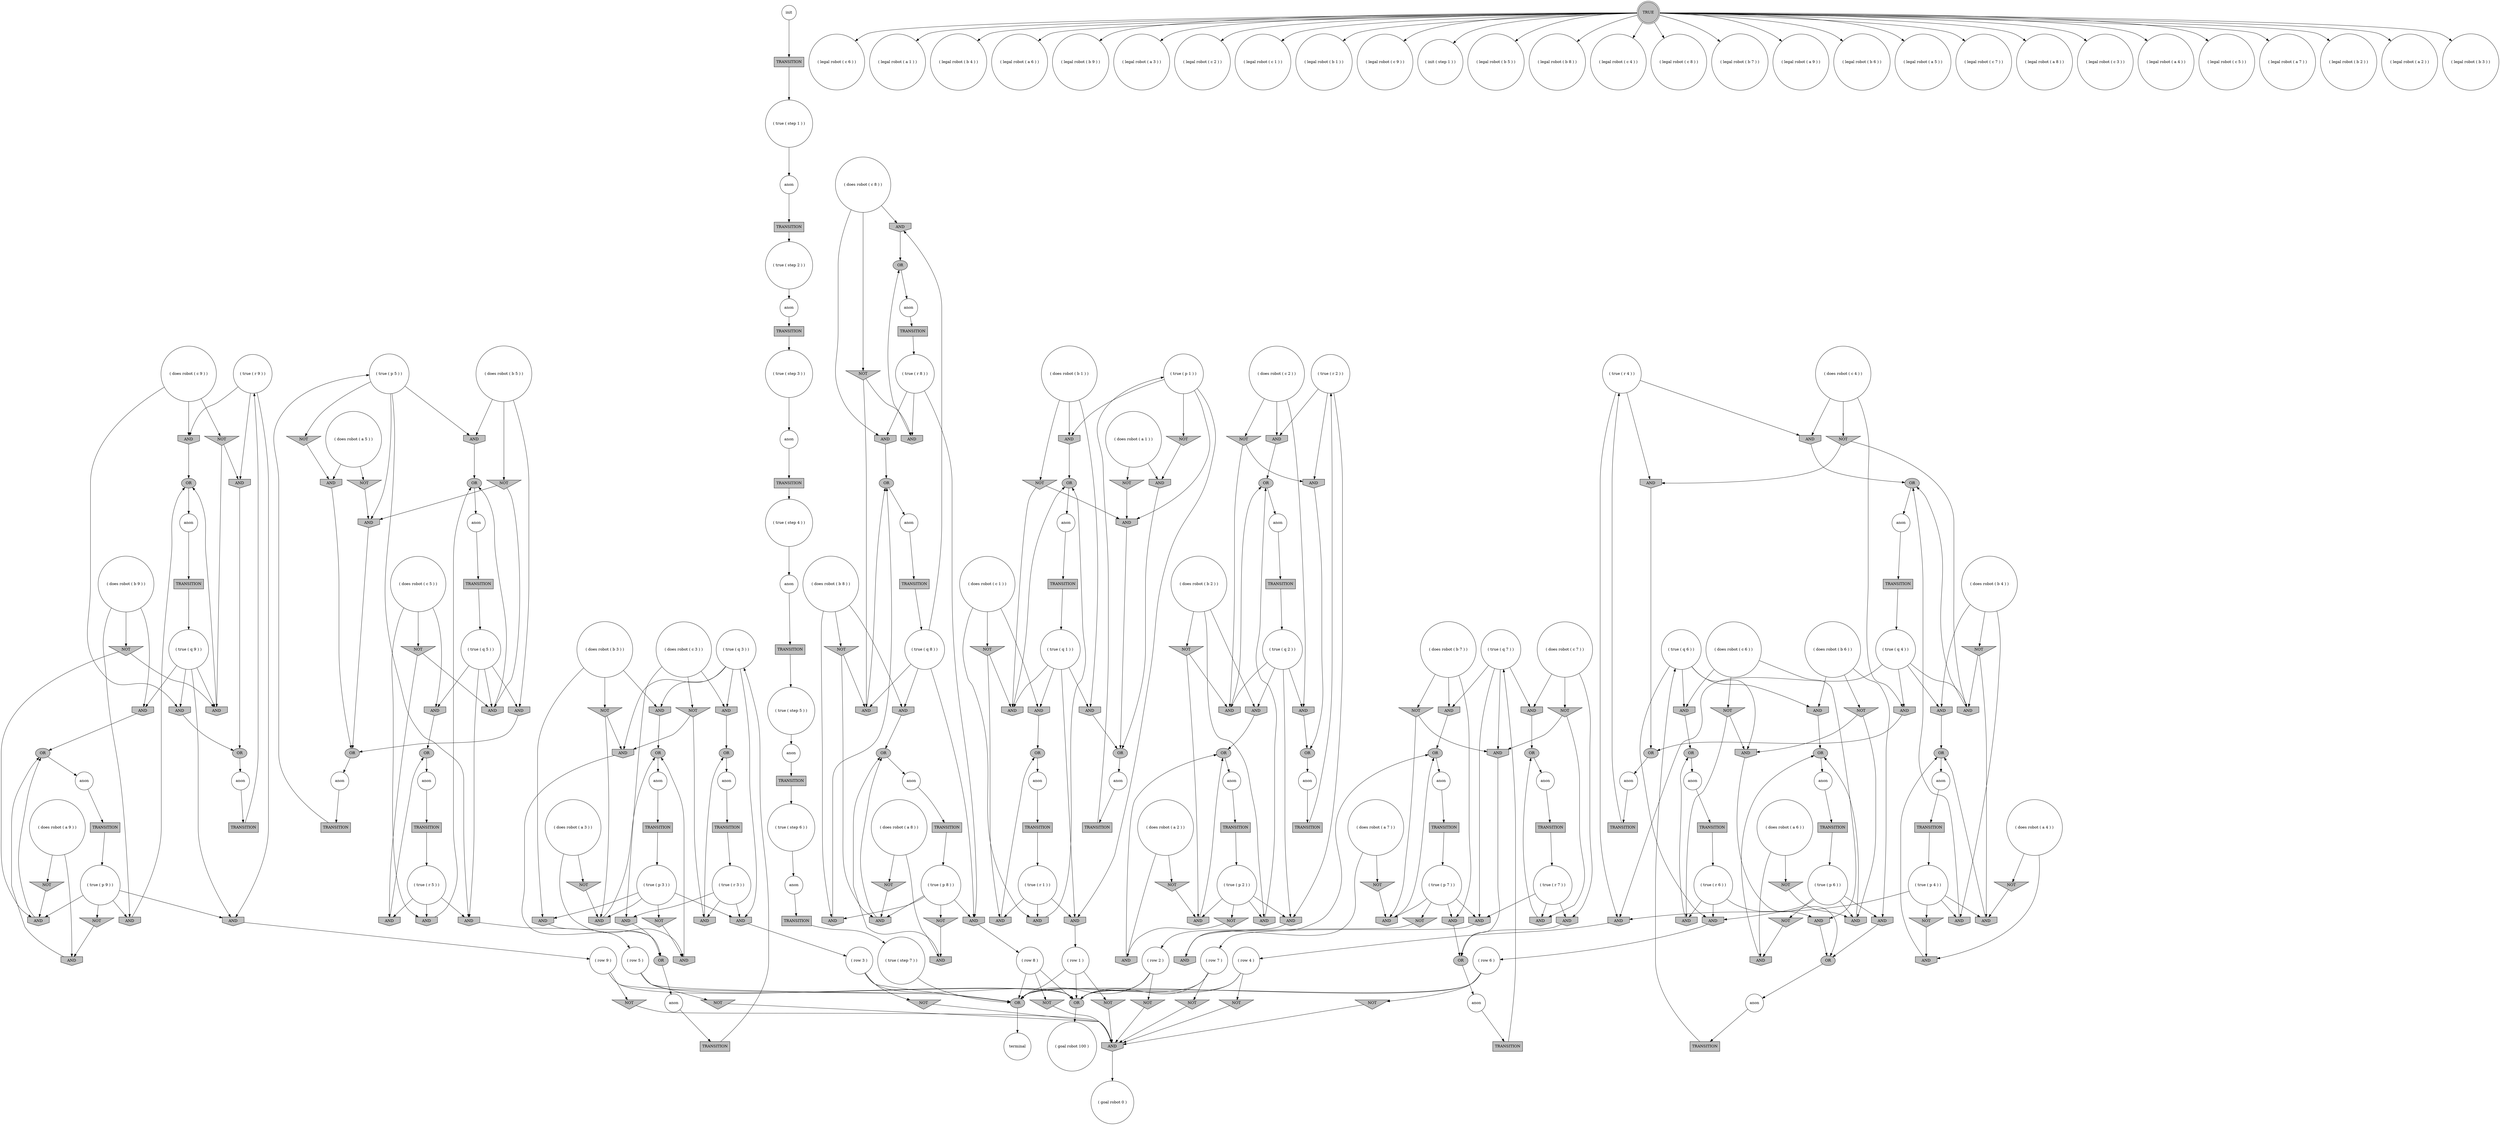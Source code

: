 digraph propNet
{
	"@51a6cb90"[shape=circle, style= filled, fillcolor=white, label="( does robot ( c 8 ) )"]; "@51a6cb90"->"@52052c69"; "@51a6cb90"->"@900752e"; "@51a6cb90"->"@2b23f85a"; 
	"@2a6227b0"[shape=circle, style= filled, fillcolor=white, label="anon"]; "@2a6227b0"->"@162a6505"; 
	"@78c85ba0"[shape=invhouse, style= filled, fillcolor=grey, label="AND"]; "@78c85ba0"->"@65002d1e"; 
	"@622b87e8"[shape=circle, style= filled, fillcolor=white, label="anon"]; "@622b87e8"->"@1d4badcb"; 
	"@1f7b92cc"[shape=invhouse, style= filled, fillcolor=grey, label="AND"]; "@1f7b92cc"->"@5d234140"; 
	"@1baeb1e9"[shape=invhouse, style= filled, fillcolor=grey, label="AND"]; "@1baeb1e9"->"@42b9373c"; 
	"@75a60ea2"[shape=invhouse, style= filled, fillcolor=grey, label="AND"]; "@75a60ea2"->"@5a4a9c93"; 
	"@7b9cb4c5"[shape=invhouse, style= filled, fillcolor=grey, label="AND"]; "@7b9cb4c5"->"@43c055af"; 
	"@54c836cc"[shape=circle, style= filled, fillcolor=white, label="anon"]; "@54c836cc"->"@3920f362"; 
	"@65002d1e"[shape=ellipse, style= filled, fillcolor=grey, label="OR"]; "@65002d1e"->"@6e92405f"; 
	"@4c806d96"[shape=circle, style= filled, fillcolor=white, label="( row 4 )"]; "@4c806d96"->"@baa0721"; "@4c806d96"->"@3aea916a"; "@4c806d96"->"@7ebbeaaa"; 
	"@621df57c"[shape=circle, style= filled, fillcolor=white, label="anon"]; "@621df57c"->"@60e492e2"; 
	"@5bed69ea"[shape=invhouse, style= filled, fillcolor=grey, label="AND"]; "@5bed69ea"->"@64533695"; 
	"@29cddcfe"[shape=box, style= filled, fillcolor=grey, label="TRANSITION"]; "@29cddcfe"->"@29f7a353"; 
	"@6cbe0ca2"[shape=invtriangle, style= filled, fillcolor=grey, label="NOT"]; "@6cbe0ca2"->"@778e2159"; 
	"@79171913"[shape=circle, style= filled, fillcolor=white, label="( does robot ( a 5 ) )"]; "@79171913"->"@5b6f6c80"; "@79171913"->"@2a5450d8"; 
	"@21517928"[shape=circle, style= filled, fillcolor=white, label="( goal robot 0 )"]; 
	"@3920f362"[shape=box, style= filled, fillcolor=grey, label="TRANSITION"]; "@3920f362"->"@38b0f258"; 
	"@57b309c9"[shape=circle, style= filled, fillcolor=white, label="( legal robot ( c 6 ) )"]; 
	"@5e055f74"[shape=circle, style= filled, fillcolor=white, label="( true ( q 6 ) )"]; "@5e055f74"->"@3480b199"; "@5e055f74"->"@398af2ea"; "@5e055f74"->"@7ce80db6"; "@5e055f74"->"@53a1ae68"; 
	"@4741c679"[shape=invhouse, style= filled, fillcolor=grey, label="AND"]; "@4741c679"->"@17e7c2b2"; 
	"@592ed5ce"[shape=circle, style= filled, fillcolor=white, label="anon"]; "@592ed5ce"->"@3de4a16b"; 
	"@6a88ee8d"[shape=circle, style= filled, fillcolor=white, label="( legal robot ( a 1 ) )"]; 
	"@45820136"[shape=box, style= filled, fillcolor=grey, label="TRANSITION"]; "@45820136"->"@2d4b4e7d"; 
	"@5df9c1ec"[shape=invtriangle, style= filled, fillcolor=grey, label="NOT"]; "@5df9c1ec"->"@382a9d27"; 
	"@5f25823b"[shape=invtriangle, style= filled, fillcolor=grey, label="NOT"]; "@5f25823b"->"@1789204a"; 
	"@78b1e28b"[shape=invhouse, style= filled, fillcolor=grey, label="AND"]; "@78b1e28b"->"@43c055af"; 
	"@2d99d3fa"[shape=circle, style= filled, fillcolor=white, label="( does robot ( b 7 ) )"]; "@2d99d3fa"->"@78b1e28b"; "@2d99d3fa"->"@626ec307"; "@2d99d3fa"->"@4e2bd979"; 
	"@cfa55d2"[shape=ellipse, style= filled, fillcolor=grey, label="OR"]; "@cfa55d2"->"@71854a6"; 
	"@eb34679"[shape=circle, style= filled, fillcolor=white, label="( legal robot ( b 4 ) )"]; 
	"@5a38411"[shape=circle, style= filled, fillcolor=white, label="( legal robot ( a 6 ) )"]; 
	"@692b377b"[shape=circle, style= filled, fillcolor=white, label="( does robot ( c 7 ) )"]; "@692b377b"->"@699ddbdc"; "@692b377b"->"@52f64843"; "@692b377b"->"@8c99076"; 
	"@900752e"[shape=invhouse, style= filled, fillcolor=grey, label="AND"]; "@900752e"->"@70ef2e6"; 
	"@5c6b48f7"[shape=invtriangle, style= filled, fillcolor=grey, label="NOT"]; "@5c6b48f7"->"@7837f88"; 
	"@7be46d31"[shape=invhouse, style= filled, fillcolor=grey, label="AND"]; "@7be46d31"->"@49a1944f"; 
	"@4685f2d6"[shape=invhouse, style= filled, fillcolor=grey, label="AND"]; "@4685f2d6"->"@66f319b9"; 
	"@1b25fda7"[shape=invhouse, style= filled, fillcolor=grey, label="AND"]; "@1b25fda7"->"@7aed1926"; 
	"@6e92405f"[shape=circle, style= filled, fillcolor=white, label="anon"]; "@6e92405f"->"@29cddcfe"; 
	"@7a41e304"[shape=circle, style= filled, fillcolor=white, label="( does robot ( c 5 ) )"]; "@7a41e304"->"@26206e3f"; "@7a41e304"->"@3b92a961"; "@7a41e304"->"@2e5f6a64"; 
	"@626ec307"[shape=invhouse, style= filled, fillcolor=grey, label="AND"]; "@626ec307"->"@4e6b54c0"; 
	"@6db04776"[shape=invhouse, style= filled, fillcolor=grey, label="AND"]; "@6db04776"->"@754c7520"; 
	"@172459f6"[shape=circle, style= filled, fillcolor=white, label="( true ( step 5 ) )"]; "@172459f6"->"@592ed5ce"; 
	"@60e492e2"[shape=box, style= filled, fillcolor=grey, label="TRANSITION"]; "@60e492e2"->"@409e3c6"; 
	"@5a4a9c93"[shape=ellipse, style= filled, fillcolor=grey, label="OR"]; "@5a4a9c93"->"@586da534"; 
	"@7aed1926"[shape=ellipse, style= filled, fillcolor=grey, label="OR"]; "@7aed1926"->"@640e4cd6"; 
	"@142f9761"[shape=circle, style= filled, fillcolor=white, label="( true ( p 3 ) )"]; "@142f9761"->"@778e2159"; "@142f9761"->"@555afa27"; "@142f9761"->"@7e68bd7f"; "@142f9761"->"@7a5ce247"; 
	"@42c61f17"[shape=circle, style= filled, fillcolor=white, label="anon"]; "@42c61f17"->"@6d21978b"; 
	"@586da534"[shape=circle, style= filled, fillcolor=white, label="anon"]; "@586da534"->"@394e36a1"; 
	"@3ed54be4"[shape=invhouse, style= filled, fillcolor=grey, label="AND"]; "@3ed54be4"->"@cfa55d2"; 
	"@20d2bf07"[shape=invhouse, style= filled, fillcolor=grey, label="AND"]; "@20d2bf07"->"@43c055af"; 
	"@7e6d5bab"[shape=invtriangle, style= filled, fillcolor=grey, label="NOT"]; "@7e6d5bab"->"@2d4c182d"; "@7e6d5bab"->"@3d9d7865"; 
	"@34ea9594"[shape=circle, style= filled, fillcolor=white, label="( legal robot ( b 9 ) )"]; 
	"@1d010b95"[shape=invhouse, style= filled, fillcolor=grey, label="AND"]; "@1d010b95"->"@2485b690"; 
	"@3fad4d45"[shape=invhouse, style= filled, fillcolor=grey, label="AND"]; "@3fad4d45"->"@1cdfd237"; 
	"@4ff1f558"[shape=box, style= filled, fillcolor=grey, label="TRANSITION"]; "@4ff1f558"->"@6b831a25"; 
	"@6be9422e"[shape=box, style= filled, fillcolor=grey, label="TRANSITION"]; "@6be9422e"->"@21add37f"; 
	"@270e5285"[shape=box, style= filled, fillcolor=grey, label="TRANSITION"]; "@270e5285"->"@7991c087"; 
	"@4d4e4262"[shape=box, style= filled, fillcolor=grey, label="TRANSITION"]; "@4d4e4262"->"@1447a22e"; 
	"@513f2f5c"[shape=circle, style= filled, fillcolor=white, label="( legal robot ( a 3 ) )"]; 
	"@66d6a8eb"[shape=ellipse, style= filled, fillcolor=grey, label="OR"]; "@66d6a8eb"->"@16ec110c"; 
	"@64533695"[shape=ellipse, style= filled, fillcolor=grey, label="OR"]; "@64533695"->"@1324a3a8"; 
	"@699ddbdc"[shape=invhouse, style= filled, fillcolor=grey, label="AND"]; "@699ddbdc"->"@4e6b54c0"; 
	"@40582906"[shape=invtriangle, style= filled, fillcolor=grey, label="NOT"]; "@40582906"->"@7ce80db6"; "@40582906"->"@5bed69ea"; 
	"@4686c1da"[shape=box, style= filled, fillcolor=grey, label="TRANSITION"]; "@4686c1da"->"@1d7e84d1"; 
	"@74b02890"[shape=invtriangle, style= filled, fillcolor=grey, label="NOT"]; "@74b02890"->"@1baeb1e9"; 
	"@5a990f13"[shape=box, style= filled, fillcolor=grey, label="TRANSITION"]; "@5a990f13"->"@7749df21"; 
	"@5e35a03e"[shape=invhouse, style= filled, fillcolor=grey, label="AND"]; "@5e35a03e"->"@2485b690"; 
	"@cdc0027"[shape=invhouse, style= filled, fillcolor=grey, label="AND"]; "@cdc0027"->"@3b3f4f26"; 
	"@2b47981a"[shape=circle, style= filled, fillcolor=white, label="( legal robot ( c 2 ) )"]; 
	"@74adbf36"[shape=ellipse, style= filled, fillcolor=grey, label="OR"]; "@74adbf36"->"@3ae4ae12"; 
	"@409e3c6"[shape=circle, style= filled, fillcolor=white, label="( true ( r 8 ) )"]; "@409e3c6"->"@4685f2d6"; "@409e3c6"->"@900752e"; "@409e3c6"->"@32a8ee87"; 
	"@dd26de8"[shape=invtriangle, style= filled, fillcolor=grey, label="NOT"]; "@dd26de8"->"@722da16e"; 
	"@49a1944f"[shape=circle, style= filled, fillcolor=white, label="( row 2 )"]; "@49a1944f"->"@baa0721"; "@49a1944f"->"@19f38288"; "@49a1944f"->"@7ebbeaaa"; 
	"@a67bd23"[shape=box, style= filled, fillcolor=grey, label="TRANSITION"]; "@a67bd23"->"@19cd9e6a"; 
	"@788896d5"[shape=invtriangle, style= filled, fillcolor=grey, label="NOT"]; "@788896d5"->"@7e755db8"; 
	"@4249771d"[shape=circle, style= filled, fillcolor=white, label="( legal robot ( c 1 ) )"]; 
	"@37b1639b"[shape=ellipse, style= filled, fillcolor=grey, label="OR"]; "@37b1639b"->"@5f0271ad"; 
	"@539f8863"[shape=circle, style= filled, fillcolor=white, label="( legal robot ( b 1 ) )"]; 
	"@3480b199"[shape=invhouse, style= filled, fillcolor=grey, label="AND"]; "@3480b199"->"@5d234140"; 
	"@537ef973"[shape=box, style= filled, fillcolor=grey, label="TRANSITION"]; "@537ef973"->"@142f9761"; 
	"@394e36a1"[shape=box, style= filled, fillcolor=grey, label="TRANSITION"]; "@394e36a1"->"@690aea05"; 
	"@19619f97"[shape=circle, style= filled, fillcolor=white, label="( true ( step 2 ) )"]; "@19619f97"->"@53421961"; 
	"@1789204a"[shape=invhouse, style= filled, fillcolor=grey, label="AND"]; "@1789204a"->"@301731cb"; 
	"@6392bac8"[shape=invhouse, style= filled, fillcolor=grey, label="AND"]; "@6392bac8"->"@65002d1e"; 
	"@2453d391"[shape=invhouse, style= filled, fillcolor=grey, label="AND"]; "@2453d391"->"@cfa55d2"; 
	"@66d73819"[shape=circle, style= filled, fillcolor=white, label="( does robot ( a 1 ) )"]; "@66d73819"->"@382a9d27"; "@66d73819"->"@3ba4260e"; 
	"@21add37f"[shape=circle, style= filled, fillcolor=white, label="( true ( r 9 ) )"]; "@21add37f"->"@d94a9ed"; "@21add37f"->"@49385225"; "@21add37f"->"@7bbea6a1"; 
	"@121ba98d"[shape=circle, style= filled, fillcolor=white, label="( does robot ( a 6 ) )"]; "@121ba98d"->"@56187144"; "@121ba98d"->"@53588779"; 
	"@754c7520"[shape=ellipse, style= filled, fillcolor=grey, label="OR"]; "@754c7520"->"@6e9dc409"; 
	"@4e6b54c0"[shape=ellipse, style= filled, fillcolor=grey, label="OR"]; "@4e6b54c0"->"@68893178"; 
	"@785f5cb8"[shape=circle, style= filled, fillcolor=white, label="( true ( r 1 ) )"]; "@785f5cb8"->"@3ed54be4"; "@785f5cb8"->"@f268f64"; "@785f5cb8"->"@730b8171"; 
	"@202a812d"[shape=box, style= filled, fillcolor=grey, label="TRANSITION"]; "@202a812d"->"@4b5c1be4"; 
	"@5a5cb1cb"[shape=invtriangle, style= filled, fillcolor=grey, label="NOT"]; "@5a5cb1cb"->"@7b9cb4c5"; 
	"@b1665a5"[shape=circle, style= filled, fillcolor=white, label="( row 9 )"]; "@b1665a5"->"@baa0721"; "@b1665a5"->"@35be1d57"; "@b1665a5"->"@7ebbeaaa"; 
	"@7ebbeaaa"[shape=ellipse, style= filled, fillcolor=grey, label="OR"]; "@7ebbeaaa"->"@632b7fe6"; 
	"@5b2fecdd"[shape=circle, style= filled, fillcolor=white, label="( true ( r 5 ) )"]; "@5b2fecdd"->"@1b25fda7"; "@5b2fecdd"->"@5bb31d58"; "@5b2fecdd"->"@3b92a961"; 
	"@162a6505"[shape=box, style= filled, fillcolor=grey, label="TRANSITION"]; "@162a6505"->"@aac0dac"; 
	"@26206e3f"[shape=invtriangle, style= filled, fillcolor=grey, label="NOT"]; "@26206e3f"->"@1b25fda7"; "@26206e3f"->"@6db04776"; 
	"@53421961"[shape=circle, style= filled, fillcolor=white, label="anon"]; "@53421961"->"@19235dd2"; 
	"@3ac020e1"[shape=invtriangle, style= filled, fillcolor=grey, label="NOT"]; "@3ac020e1"->"@1baeb1e9"; "@3ac020e1"->"@2d4c182d"; 
	"@652b32ea"[shape=circle, style= filled, fillcolor=white, label="( legal robot ( c 9 ) )"]; 
	"@680be213"[shape=invhouse, style= filled, fillcolor=grey, label="AND"]; "@680be213"->"@74adbf36"; 
	"@2386bfaf"[shape=circle, style= filled, fillcolor=white, label="anon"]; "@2386bfaf"->"@71f33535"; 
	"@2b8059e6"[shape=invtriangle, style= filled, fillcolor=grey, label="NOT"]; "@2b8059e6"->"@778e2159"; "@2b8059e6"->"@53526ab3"; 
	"@303b7d3f"[shape=box, style= filled, fillcolor=grey, label="TRANSITION"]; "@303b7d3f"->"@586c4d72"; 
	"@5bb31d58"[shape=invhouse, style= filled, fillcolor=grey, label="AND"]; "@5bb31d58"->"@232f3dda"; 
	"@4e2bd979"[shape=invtriangle, style= filled, fillcolor=grey, label="NOT"]; "@4e2bd979"->"@20d2bf07"; "@4e2bd979"->"@5ae9a15"; 
	"@2d4b4e7d"[shape=circle, style= filled, fillcolor=white, label="( true ( r 4 ) )"]; "@2d4b4e7d"->"@3d9d7865"; "@2d4b4e7d"->"@32d9ecaa"; "@2d4b4e7d"->"@1f5fd282"; 
	"@31cac9d4"[shape=circle, style= filled, fillcolor=white, label="( does robot ( a 9 ) )"]; "@31cac9d4"->"@7837f88"; "@31cac9d4"->"@788896d5"; 
	"@7a5ce247"[shape=invtriangle, style= filled, fillcolor=grey, label="NOT"]; "@7a5ce247"->"@680be213"; 
	"@1447a22e"[shape=circle, style= filled, fillcolor=white, label="( true ( q 7 ) )"]; "@1447a22e"->"@52970aaa"; "@1447a22e"->"@78b1e28b"; "@1447a22e"->"@5ae9a15"; "@1447a22e"->"@8c99076"; 
	"@1f5fd282"[shape=invhouse, style= filled, fillcolor=grey, label="AND"]; "@1f5fd282"->"@4c806d96"; 
	"@2485b690"[shape=ellipse, style= filled, fillcolor=grey, label="OR"]; "@2485b690"->"@4694baab"; 
	"@62939138"[shape=circle, style= filled, fillcolor=white, label="( does robot ( a 7 ) )"]; "@62939138"->"@46232617"; "@62939138"->"@7b9cb4c5"; 
	"@2e5f6a64"[shape=invhouse, style= filled, fillcolor=grey, label="AND"]; "@2e5f6a64"->"@7aed1926"; 
	"@7e5d781e"[shape=invhouse, style= filled, fillcolor=grey, label="AND"]; "@7e5d781e"->"@2485b690"; 
	"@1b391f17"[shape=invtriangle, style= filled, fillcolor=grey, label="NOT"]; "@1b391f17"->"@10223388"; "@1b391f17"->"@43282cf7"; 
	"@6ff0a061"[shape=circle, style= filled, fillcolor=white, label="( does robot ( b 2 ) )"]; "@6ff0a061"->"@1d010b95"; "@6ff0a061"->"@142daa2e"; "@6ff0a061"->"@1eb179b1"; 
	"@640e4cd6"[shape=circle, style= filled, fillcolor=white, label="anon"]; "@640e4cd6"->"@1ef8115b"; 
	"@2e6aca30"[shape=circle, style= filled, fillcolor=white, label="anon"]; "@2e6aca30"->"@a67bd23"; 
	"@2beb89f0"[shape=circle, style= filled, fillcolor=white, label="( row 1 )"]; "@2beb89f0"->"@baa0721"; "@2beb89f0"->"@2e581985"; "@2beb89f0"->"@7ebbeaaa"; 
	"@41febc07"[shape=invtriangle, style= filled, fillcolor=grey, label="NOT"]; "@41febc07"->"@54785651"; 
	"@46232617"[shape=invtriangle, style= filled, fillcolor=grey, label="NOT"]; "@46232617"->"@20d2bf07"; 
	"@51cf0e7c"[shape=circle, style= filled, fillcolor=white, label="( init ( step 1 ) )"]; 
	"@43e75865"[shape=invhouse, style= filled, fillcolor=grey, label="AND"]; "@43e75865"->"@3bcf6ac5"; 
	"@606ff2f4"[shape=circle, style= filled, fillcolor=white, label="( row 3 )"]; "@606ff2f4"->"@baa0721"; "@606ff2f4"->"@41febc07"; "@606ff2f4"->"@7ebbeaaa"; 
	"@2b23f85a"[shape=invtriangle, style= filled, fillcolor=grey, label="NOT"]; "@2b23f85a"->"@10223388"; "@2b23f85a"->"@4685f2d6"; 
	"@70c018d9"[shape=circle, style= filled, fillcolor=white, label="( legal robot ( b 5 ) )"]; 
	"@52970aaa"[shape=invhouse, style= filled, fillcolor=grey, label="AND"]; "@52970aaa"->"@a642e32"; 
	"@56187144"[shape=invtriangle, style= filled, fillcolor=grey, label="NOT"]; "@56187144"->"@1f7b92cc"; 
	"@352b17d8"[shape=box, style= filled, fillcolor=grey, label="TRANSITION"]; "@352b17d8"->"@68a537b0"; 
	"@53cd6ccb"[shape=circle, style= filled, fillcolor=white, label="anon"]; "@53cd6ccb"->"@303b7d3f"; 
	"@f268f64"[shape=invhouse, style= filled, fillcolor=grey, label="AND"]; "@f268f64"->"@2beb89f0"; 
	"@73a3a121"[shape=circle, style= filled, fillcolor=white, label="( true ( q 2 ) )"]; "@73a3a121"->"@a9cf7f2"; "@73a3a121"->"@5e35a03e"; "@73a3a121"->"@7be46d31"; "@73a3a121"->"@142daa2e"; 
	"@2a980237"[shape=circle, style= filled, fillcolor=white, label="anon"]; "@2a980237"->"@224ac43b"; 
	"@150242b0"[shape=circle, style= filled, fillcolor=white, label="( legal robot ( b 8 ) )"]; 
	"@32a8ee87"[shape=invhouse, style= filled, fillcolor=grey, label="AND"]; "@32a8ee87"->"@39f0bb1e"; 
	"@5d234140"[shape=ellipse, style= filled, fillcolor=grey, label="OR"]; "@5d234140"->"@35910085"; 
	"@301731cb"[shape=ellipse, style= filled, fillcolor=grey, label="OR"]; "@301731cb"->"@42c61f17"; 
	"@695258f"[shape=invhouse, style= filled, fillcolor=grey, label="AND"]; "@695258f"->"@17e7c2b2"; 
	"@95ac202"[shape=invhouse, style= filled, fillcolor=grey, label="AND"]; "@95ac202"->"@cfa55d2"; 
	"@709f4060"[shape=circle, style= filled, fillcolor=white, label="anon"]; "@709f4060"->"@4ce85794"; 
	"@49385225"[shape=invhouse, style= filled, fillcolor=grey, label="AND"]; "@49385225"->"@17e7c2b2"; 
	"@3b92a961"[shape=invhouse, style= filled, fillcolor=grey, label="AND"]; "@3b92a961"->"@754c7520"; 
	"@f689ece"[shape=circle, style= filled, fillcolor=white, label="( legal robot ( c 4 ) )"]; 
	"@52f64843"[shape=invtriangle, style= filled, fillcolor=grey, label="NOT"]; "@52f64843"->"@27025142"; "@52f64843"->"@5ae9a15"; 
	"@b6357a2"[shape=box, style= filled, fillcolor=grey, label="TRANSITION"]; "@b6357a2"->"@924d810"; 
	"@2e581985"[shape=invtriangle, style= filled, fillcolor=grey, label="NOT"]; "@2e581985"->"@54785651"; 
	"@5700078"[shape=invhouse, style= filled, fillcolor=grey, label="AND"]; "@5700078"->"@74adbf36"; 
	"@aac0dac"[shape=circle, style= filled, fillcolor=white, label="( true ( r 3 ) )"]; "@aac0dac"->"@555afa27"; "@aac0dac"->"@3fad4d45"; "@aac0dac"->"@35314cfa"; 
	"@924d810"[shape=circle, style= filled, fillcolor=white, label="( true ( r 7 ) )"]; "@924d810"->"@27025142"; "@924d810"->"@52970aaa"; "@924d810"->"@699ddbdc"; 
	"@2a02e93"[shape=circle, style= filled, fillcolor=white, label="( true ( p 8 ) )"]; "@2a02e93"->"@5f25823b"; "@2a02e93"->"@43282cf7"; "@2a02e93"->"@7b5abf90"; "@2a02e93"->"@32a8ee87"; 
	"@730b8171"[shape=invhouse, style= filled, fillcolor=grey, label="AND"]; "@730b8171"->"@4a747469"; 
	"@1324a3a8"[shape=circle, style= filled, fillcolor=white, label="anon"]; "@1324a3a8"->"@3d34d15d"; 
	"@142daa2e"[shape=invhouse, style= filled, fillcolor=grey, label="AND"]; "@142daa2e"->"@7ca71c36"; 
	"@690aea05"[shape=circle, style= filled, fillcolor=white, label="( true ( r 2 ) )"]; "@690aea05"->"@75a60ea2"; "@690aea05"->"@7e5d781e"; "@690aea05"->"@7be46d31"; 
	"@569d500f"[shape=box, style= filled, fillcolor=grey, label="TRANSITION"]; "@569d500f"->"@19619f97"; 
	"@20d64cd3"[shape=invhouse, style= filled, fillcolor=grey, label="AND"]; "@20d64cd3"->"@37b1639b"; 
	"@66f319b9"[shape=ellipse, style= filled, fillcolor=grey, label="OR"]; "@66f319b9"->"@621df57c"; 
	"@3d9d7865"[shape=invhouse, style= filled, fillcolor=grey, label="AND"]; "@3d9d7865"->"@63928c61"; 
	"@a5e2321"[shape=invtriangle, style= filled, fillcolor=grey, label="NOT"]; "@a5e2321"->"@2a5450d8"; 
	"@762037e1"[shape=box, style= filled, fillcolor=grey, label="TRANSITION"]; "@762037e1"->"@69e29f39"; 
	"@19235dd2"[shape=box, style= filled, fillcolor=grey, label="TRANSITION"]; "@19235dd2"->"@63185e88"; 
	"@3702476f"[shape=invhouse, style= filled, fillcolor=grey, label="AND"]; "@3702476f"->"@19754596"; 
	"@17e7c2b2"[shape=ellipse, style= filled, fillcolor=grey, label="OR"]; "@17e7c2b2"->"@709f4060"; 
	"@3fc4b0cc"[shape=circle, style= filled, fillcolor=white, label="( true ( r 6 ) )"]; "@3fc4b0cc"->"@6b8ccc49"; "@3fc4b0cc"->"@53a1ae68"; "@3fc4b0cc"->"@5bed69ea"; 
	"@19cd9e6a"[shape=circle, style= filled, fillcolor=white, label="( true ( p 5 ) )"]; "@19cd9e6a"->"@32efbea6"; "@19cd9e6a"->"@5bb31d58"; "@19cd9e6a"->"@63d9dfa4"; "@19cd9e6a"->"@a5e2321"; 
	"@5151fe29"[shape=circle, style= filled, fillcolor=white, label="( does robot ( c 6 ) )"]; "@5151fe29"->"@398af2ea"; "@5151fe29"->"@40582906"; "@5151fe29"->"@6b8ccc49"; 
	"@4a1c0bc9"[shape=circle, style= filled, fillcolor=white, label="( does robot ( c 4 ) )"]; "@4a1c0bc9"->"@531602f4"; "@4a1c0bc9"->"@7e6d5bab"; "@4a1c0bc9"->"@32d9ecaa"; 
	"@15be7fb9"[shape=circle, style= filled, fillcolor=white, label="( does robot ( b 1 ) )"]; "@15be7fb9"->"@db355d6"; "@15be7fb9"->"@6392bac8"; "@15be7fb9"->"@2453d391"; 
	"@5d42bb8"[shape=invtriangle, style= filled, fillcolor=grey, label="NOT"]; "@5d42bb8"->"@43282cf7"; 
	"@29f7a353"[shape=circle, style= filled, fillcolor=white, label="( true ( p 1 ) )"]; "@29f7a353"->"@5df9c1ec"; "@29f7a353"->"@78c85ba0"; "@29f7a353"->"@f268f64"; "@29f7a353"->"@2453d391"; 
	"@63928c61"[shape=ellipse, style= filled, fillcolor=grey, label="OR"]; "@63928c61"->"@2a3e6759"; 
	"@69d2f2d4"[shape=invtriangle, style= filled, fillcolor=grey, label="NOT"]; "@69d2f2d4"->"@54785651"; 
	"@771bd489"[shape=circle, style= filled, fillcolor=white, label="( legal robot ( c 8 ) )"]; 
	"@555afa27"[shape=invhouse, style= filled, fillcolor=grey, label="AND"]; "@555afa27"->"@606ff2f4"; 
	"@6792647"[shape=ellipse, style= filled, fillcolor=grey, label="OR"]; "@6792647"->"@7bc002a2"; 
	"@5ae9a15"[shape=invhouse, style= filled, fillcolor=grey, label="AND"]; "@5ae9a15"->"@4e6b54c0"; 
	"@6bfb7566"[shape=circle, style= filled, fillcolor=white, label="( true ( p 7 ) )"]; "@6bfb7566"->"@52970aaa"; "@6bfb7566"->"@20d2bf07"; "@6bfb7566"->"@626ec307"; "@6bfb7566"->"@5a5cb1cb"; 
	"@3965662d"[shape=circle, style= filled, fillcolor=white, label="anon"]; "@3965662d"->"@202a812d"; 
	"@5f0271ad"[shape=circle, style= filled, fillcolor=white, label="anon"]; "@5f0271ad"->"@5a990f13"; 
	"@7ca71c36"[shape=ellipse, style= filled, fillcolor=grey, label="OR"]; "@7ca71c36"->"@3f2d5d29"; 
	"@3ba4260e"[shape=invtriangle, style= filled, fillcolor=grey, label="NOT"]; "@3ba4260e"->"@78c85ba0"; 
	"@1ef8115b"[shape=box, style= filled, fillcolor=grey, label="TRANSITION"]; "@1ef8115b"->"@5b2fecdd"; 
	"@35be1d57"[shape=invtriangle, style= filled, fillcolor=grey, label="NOT"]; "@35be1d57"->"@54785651"; 
	"@4ce85794"[shape=box, style= filled, fillcolor=grey, label="TRANSITION"]; "@4ce85794"->"@4f2de841"; 
	"@7df0e45d"[shape=invtriangle, style= filled, fillcolor=grey, label="NOT"]; "@7df0e45d"->"@54785651"; 
	"@42b9373c"[shape=ellipse, style= filled, fillcolor=grey, label="OR"]; "@42b9373c"->"@dd9665d"; 
	"@7ce80db6"[shape=invhouse, style= filled, fillcolor=grey, label="AND"]; "@7ce80db6"->"@19754596"; 
	"@632b7fe6"[shape=circle, style= filled, fillcolor=white, label="terminal"]; 
	"@6fd1c536"[shape=circle, style= filled, fillcolor=white, label="( legal robot ( b 7 ) )"]; 
	"@2d4c182d"[shape=invhouse, style= filled, fillcolor=grey, label="AND"]; "@2d4c182d"->"@37b1639b"; 
	"@83976e9"[shape=circle, style= filled, fillcolor=white, label="anon"]; "@83976e9"->"@38645ea6"; 
	"@a642e32"[shape=circle, style= filled, fillcolor=white, label="( row 7 )"]; "@a642e32"->"@baa0721"; "@a642e32"->"@69d2f2d4"; "@a642e32"->"@7ebbeaaa"; 
	"@11811a74"[shape=invtriangle, style= filled, fillcolor=grey, label="NOT"]; "@11811a74"->"@32efbea6"; "@11811a74"->"@6db04776"; 
	"@7b5abf90"[shape=invhouse, style= filled, fillcolor=grey, label="AND"]; "@7b5abf90"->"@70ef2e6"; 
	"@71854a6"[shape=circle, style= filled, fillcolor=white, label="anon"]; "@71854a6"->"@119bcbd6"; 
	"@35314cfa"[shape=invhouse, style= filled, fillcolor=grey, label="AND"]; "@35314cfa"->"@4e5d61ed"; 
	"@586c4d72"[shape=circle, style= filled, fillcolor=white, label="( true ( step 4 ) )"]; "@586c4d72"->"@2a980237"; 
	"@15ac6335"[shape=invhouse, style= filled, fillcolor=grey, label="AND"]; "@15ac6335"->"@7ca71c36"; 
	"@2bbc24cb"[shape=invhouse, style= filled, fillcolor=grey, label="AND"]; "@2bbc24cb"->"@42b9373c"; 
	"@2c824005"[shape=circle, style= filled, fillcolor=white, label="( does robot ( b 8 ) )"]; "@2c824005"->"@2231d092"; "@2c824005"->"@1b391f17"; "@2c824005"->"@7b5abf90"; 
	"@184097d8"[shape=circle, style= filled, fillcolor=white, label="( does robot ( c 3 ) )"]; "@184097d8"->"@3196a16f"; "@184097d8"->"@35314cfa"; "@184097d8"->"@5726f91e"; 
	"@2231d092"[shape=invhouse, style= filled, fillcolor=grey, label="AND"]; "@2231d092"->"@301731cb"; 
	"@6a224631"[shape=circle, style= filled, fillcolor=white, label="( true ( p 4 ) )"]; "@6a224631"->"@5db61c77"; "@6a224631"->"@20d64cd3"; "@6a224631"->"@1baeb1e9"; "@6a224631"->"@1f5fd282"; 
	"@70ef2e6"[shape=ellipse, style= filled, fillcolor=grey, label="OR"]; "@70ef2e6"->"@666cdda8"; 
	"@224ac43b"[shape=box, style= filled, fillcolor=grey, label="TRANSITION"]; "@224ac43b"->"@172459f6"; 
	"@7749df21"[shape=circle, style= filled, fillcolor=white, label="( true ( q 4 ) )"]; "@7749df21"->"@2bbc24cb"; "@7749df21"->"@531602f4"; "@7749df21"->"@2d4c182d"; "@7749df21"->"@1f5fd282"; 
	"@4a747469"[shape=ellipse, style= filled, fillcolor=grey, label="OR"]; "@4a747469"->"@2386bfaf"; 
	"@4694baab"[shape=circle, style= filled, fillcolor=white, label="anon"]; "@4694baab"->"@3e676520"; 
	"@7991c087"[shape=circle, style= filled, fillcolor=white, label="( true ( step 7 ) )"]; "@7991c087"->"@7ebbeaaa"; 
	"@5a08c0e5"[shape=circle, style= filled, fillcolor=white, label="( does robot ( a 4 ) )"]; "@5a08c0e5"->"@5f06f8b1"; "@5a08c0e5"->"@74b02890"; 
	"@1eb179b1"[shape=invtriangle, style= filled, fillcolor=grey, label="NOT"]; "@1eb179b1"->"@5e35a03e"; "@1eb179b1"->"@15ac6335"; 
	"@27025142"[shape=invhouse, style= filled, fillcolor=grey, label="AND"]; "@27025142"->"@66d6a8eb"; 
	"@32efbea6"[shape=invhouse, style= filled, fillcolor=grey, label="AND"]; "@32efbea6"->"@3bcf6ac5"; 
	"@3dfe5a34"[shape=circle, style= filled, fillcolor=white, label="( does robot ( a 8 ) )"]; "@3dfe5a34"->"@5d42bb8"; "@3dfe5a34"->"@1789204a"; 
	"@18d5f08c"[shape=circle, style= filled, fillcolor=white, label="( legal robot ( a 9 ) )"]; 
	"@5db61c77"[shape=invtriangle, style= filled, fillcolor=grey, label="NOT"]; "@5db61c77"->"@5f06f8b1"; 
	"@38645ea6"[shape=box, style= filled, fillcolor=grey, label="TRANSITION"]; "@38645ea6"->"@6bfb7566"; 
	"@1d7e84d1"[shape=circle, style= filled, fillcolor=white, label="( true ( q 8 ) )"]; "@1d7e84d1"->"@10223388"; "@1d7e84d1"->"@2231d092"; "@1d7e84d1"->"@52052c69"; "@1d7e84d1"->"@32a8ee87"; 
	"@47683b96"[shape=circle, style= filled, fillcolor=white, label="( legal robot ( b 6 ) )"]; 
	"@3b3f4f26"[shape=ellipse, style= filled, fillcolor=grey, label="OR"]; "@3b3f4f26"->"@3965662d"; 
	"@7bbea6a1"[shape=invhouse, style= filled, fillcolor=grey, label="AND"]; "@7bbea6a1"->"@6792647"; 
	"@7e68bd7f"[shape=invhouse, style= filled, fillcolor=grey, label="AND"]; "@7e68bd7f"->"@4e5d61ed"; 
	"@2d037a56"[shape=circle, style= filled, fillcolor=white, label="anon"]; "@2d037a56"->"@569d500f"; 
	"@4b5c1be4"[shape=circle, style= filled, fillcolor=white, label="( true ( p 9 ) )"]; "@4b5c1be4"->"@7e755db8"; "@4b5c1be4"->"@d94a9ed"; "@4b5c1be4"->"@5c6b48f7"; "@4b5c1be4"->"@4741c679"; 
	"@703c7665"[shape=circle, style= filled, fillcolor=white, label="( does robot ( b 5 ) )"]; "@703c7665"->"@43e75865"; "@703c7665"->"@63d9dfa4"; "@703c7665"->"@11811a74"; 
	"@475a364f"[shape=circle, style= filled, fillcolor=white, label="( does robot ( c 2 ) )"]; "@475a364f"->"@a9cf7f2"; "@475a364f"->"@7e5d781e"; "@475a364f"->"@1084a9c6"; 
	"@43e5a19f"[shape=circle, style= filled, fillcolor=white, label="( legal robot ( a 5 ) )"]; 
	"@16ffbd7a"[shape=invtriangle, style= filled, fillcolor=grey, label="NOT"]; "@16ffbd7a"->"@15ac6335"; 
	"@d0b180f"[shape=invtriangle, style= filled, fillcolor=grey, label="NOT"]; "@d0b180f"->"@53588779"; 
	"@3bcf6ac5"[shape=ellipse, style= filled, fillcolor=grey, label="OR"]; "@3bcf6ac5"->"@2e6aca30"; 
	"@63185e88"[shape=circle, style= filled, fillcolor=white, label="( true ( step 3 ) )"]; "@63185e88"->"@53cd6ccb"; 
	"@53a1ae68"[shape=invhouse, style= filled, fillcolor=grey, label="AND"]; "@53a1ae68"->"@2c596924"; 
	"@5eb45384"[shape=circle, style= filled, fillcolor=white, label="( does robot ( b 6 ) )"]; "@5eb45384"->"@3702476f"; "@5eb45384"->"@3480b199"; "@5eb45384"->"@10d72faf"; 
	"@5b6f6c80"[shape=invtriangle, style= filled, fillcolor=grey, label="NOT"]; "@5b6f6c80"->"@32efbea6"; 
	"@38b0f258"[shape=circle, style= filled, fillcolor=white, label="( true ( q 3 ) )"]; "@38b0f258"->"@5700078"; "@38b0f258"->"@555afa27"; "@38b0f258"->"@3196a16f"; "@38b0f258"->"@53526ab3"; 
	"@4f66b7c5"[shape=circle, style= filled, fillcolor=white, label="( does robot ( b 9 ) )"]; "@4f66b7c5"->"@cdc0027"; "@4f66b7c5"->"@60ab0f3c"; "@4f66b7c5"->"@4741c679"; 
	"@1d91ee49"[shape=circle, style= filled, fillcolor=white, label="( legal robot ( c 7 ) )"]; 
	"@7a9c3fd9"[shape=circle, style= filled, fillcolor=white, label="( true ( q 1 ) )"]; "@7a9c3fd9"->"@12811513"; "@7a9c3fd9"->"@95ac202"; "@7a9c3fd9"->"@f268f64"; "@7a9c3fd9"->"@6392bac8"; 
	"@63d9dfa4"[shape=invhouse, style= filled, fillcolor=grey, label="AND"]; "@63d9dfa4"->"@754c7520"; 
	"@12811513"[shape=invhouse, style= filled, fillcolor=grey, label="AND"]; "@12811513"->"@4a747469"; 
	"@71f33535"[shape=box, style= filled, fillcolor=grey, label="TRANSITION"]; "@71f33535"->"@785f5cb8"; 
	"@baa0721"[shape=ellipse, style= filled, fillcolor=grey, label="OR"]; "@baa0721"->"@47ba0d82"; 
	"@778e2159"[shape=invhouse, style= filled, fillcolor=grey, label="AND"]; "@778e2159"->"@74adbf36"; 
	"@398af2ea"[shape=invhouse, style= filled, fillcolor=grey, label="AND"]; "@398af2ea"->"@64533695"; 
	"@43c055af"[shape=ellipse, style= filled, fillcolor=grey, label="OR"]; "@43c055af"->"@83976e9"; 
	"@7b9f5a50"[shape=circle, style= filled, fillcolor=white, label="( true ( q 5 ) )"]; "@7b9f5a50"->"@6db04776"; "@7b9f5a50"->"@5bb31d58"; "@7b9f5a50"->"@43e75865"; "@7b9f5a50"->"@2e5f6a64"; 
	"@3f2d5d29"[shape=circle, style= filled, fillcolor=white, label="anon"]; "@3f2d5d29"->"@352b17d8"; 
	"@52052c69"[shape=invhouse, style= filled, fillcolor=grey, label="AND"]; "@52052c69"->"@66f319b9"; 
	"@5220d643"[shape=invtriangle, style= filled, fillcolor=grey, label="NOT"]; "@5220d643"->"@54785651"; 
	"@115e3da9"[shape=doublecircle, style= filled, fillcolor=grey, label="TRUE"]; "@115e3da9"->"@539f8863"; "@115e3da9"->"@34ea9594"; "@115e3da9"->"@51cf0e7c"; "@115e3da9"->"@6fd1c536"; "@115e3da9"->"@b3e6ab0"; "@115e3da9"->"@1d91ee49"; "@115e3da9"->"@70c018d9"; "@115e3da9"->"@6952e928"; "@115e3da9"->"@2ece4e94"; "@115e3da9"->"@513f2f5c"; "@115e3da9"->"@57b309c9"; "@115e3da9"->"@150242b0"; "@115e3da9"->"@6a88ee8d"; "@115e3da9"->"@18d5f08c"; "@115e3da9"->"@771bd489"; "@115e3da9"->"@652b32ea"; "@115e3da9"->"@eb34679"; "@115e3da9"->"@47683b96"; "@115e3da9"->"@2b47981a"; "@115e3da9"->"@5a38411"; "@115e3da9"->"@f689ece"; "@115e3da9"->"@441eab76"; "@115e3da9"->"@42222b27"; "@115e3da9"->"@1bd7b979"; "@115e3da9"->"@43e5a19f"; "@115e3da9"->"@32337afb"; "@115e3da9"->"@c20197a"; "@115e3da9"->"@4249771d"; 
	"@47ba0d82"[shape=circle, style= filled, fillcolor=white, label="( goal robot 100 )"]; 
	"@d94a9ed"[shape=invhouse, style= filled, fillcolor=grey, label="AND"]; "@d94a9ed"->"@b1665a5"; 
	"@37771106"[shape=circle, style= filled, fillcolor=white, label="anon"]; "@37771106"->"@270e5285"; 
	"@6a898dd2"[shape=circle, style= filled, fillcolor=white, label="( does robot ( a 3 ) )"]; "@6a898dd2"->"@6cbe0ca2"; "@6a898dd2"->"@680be213"; 
	"@8c99076"[shape=invhouse, style= filled, fillcolor=grey, label="AND"]; "@8c99076"->"@66d6a8eb"; 
	"@7e755db8"[shape=invhouse, style= filled, fillcolor=grey, label="AND"]; "@7e755db8"->"@3b3f4f26"; 
	"@531602f4"[shape=invhouse, style= filled, fillcolor=grey, label="AND"]; "@531602f4"->"@63928c61"; 
	"@2a5450d8"[shape=invhouse, style= filled, fillcolor=grey, label="AND"]; "@2a5450d8"->"@3bcf6ac5"; 
	"@68a537b0"[shape=circle, style= filled, fillcolor=white, label="( true ( p 2 ) )"]; "@68a537b0"->"@dd26de8"; "@68a537b0"->"@15ac6335"; "@68a537b0"->"@1d010b95"; "@68a537b0"->"@7be46d31"; 
	"@666cdda8"[shape=circle, style= filled, fillcolor=white, label="anon"]; "@666cdda8"->"@4686c1da"; 
	"@10d72faf"[shape=invtriangle, style= filled, fillcolor=grey, label="NOT"]; "@10d72faf"->"@1f7b92cc"; "@10d72faf"->"@7ce80db6"; 
	"@6b831a25"[shape=circle, style= filled, fillcolor=white, label="( true ( step 1 ) )"]; "@6b831a25"->"@2d037a56"; 
	"@20b24a2b"[shape=box, style= filled, fillcolor=grey, label="TRANSITION"]; "@20b24a2b"->"@7b9f5a50"; 
	"@7837f88"[shape=invhouse, style= filled, fillcolor=grey, label="AND"]; "@7837f88"->"@3b3f4f26"; 
	"@16ec110c"[shape=circle, style= filled, fillcolor=white, label="anon"]; "@16ec110c"->"@b6357a2"; 
	"@3d43fad6"[shape=circle, style= filled, fillcolor=white, label="( true ( step 6 ) )"]; "@3d43fad6"->"@37771106"; 
	"@c20197a"[shape=circle, style= filled, fillcolor=white, label="( legal robot ( b 3 ) )"]; 
	"@4f2de841"[shape=circle, style= filled, fillcolor=white, label="( true ( q 9 ) )"]; "@4f2de841"->"@cdc0027"; "@4f2de841"->"@695258f"; "@4f2de841"->"@d94a9ed"; "@4f2de841"->"@474cfead"; 
	"@60ab0f3c"[shape=invtriangle, style= filled, fillcolor=grey, label="NOT"]; "@60ab0f3c"->"@7e755db8"; "@60ab0f3c"->"@695258f"; 
	"@76acd6dc"[shape=box, style= filled, fillcolor=grey, label="TRANSITION"]; "@76acd6dc"->"@6a224631"; 
	"@3e676520"[shape=box, style= filled, fillcolor=grey, label="TRANSITION"]; "@3e676520"->"@73a3a121"; 
	"@32d9ecaa"[shape=invhouse, style= filled, fillcolor=grey, label="AND"]; "@32d9ecaa"->"@37b1639b"; 
	"@39f0bb1e"[shape=circle, style= filled, fillcolor=white, label="( row 8 )"]; "@39f0bb1e"->"@baa0721"; "@39f0bb1e"->"@18447293"; "@39f0bb1e"->"@7ebbeaaa"; 
	"@53526ab3"[shape=invhouse, style= filled, fillcolor=grey, label="AND"]; "@53526ab3"->"@4e5d61ed"; 
	"@a9cf7f2"[shape=invhouse, style= filled, fillcolor=grey, label="AND"]; "@a9cf7f2"->"@5a4a9c93"; 
	"@10223388"[shape=invhouse, style= filled, fillcolor=grey, label="AND"]; "@10223388"->"@70ef2e6"; 
	"@36413532"[shape=invtriangle, style= filled, fillcolor=grey, label="NOT"]; "@36413532"->"@95ac202"; "@36413532"->"@730b8171"; 
	"@19754596"[shape=ellipse, style= filled, fillcolor=grey, label="OR"]; "@19754596"->"@622b87e8"; 
	"@588e9be2"[shape=circle, style= filled, fillcolor=white, label="( does robot ( c 1 ) )"]; "@588e9be2"->"@12811513"; "@588e9be2"->"@3ed54be4"; "@588e9be2"->"@36413532"; 
	"@db355d6"[shape=invtriangle, style= filled, fillcolor=grey, label="NOT"]; "@db355d6"->"@78c85ba0"; "@db355d6"->"@95ac202"; 
	"@b3e6ab0"[shape=circle, style= filled, fillcolor=white, label="( legal robot ( a 8 ) )"]; 
	"@3de4a16b"[shape=box, style= filled, fillcolor=grey, label="TRANSITION"]; "@3de4a16b"->"@3d43fad6"; 
	"@18447293"[shape=invtriangle, style= filled, fillcolor=grey, label="NOT"]; "@18447293"->"@54785651"; 
	"@7077093d"[shape=circle, style= filled, fillcolor=white, label="( does robot ( a 2 ) )"]; "@7077093d"->"@722da16e"; "@7077093d"->"@16ffbd7a"; 
	"@2c596924"[shape=circle, style= filled, fillcolor=white, label="( row 6 )"]; "@2c596924"->"@baa0721"; "@2c596924"->"@5220d643"; "@2c596924"->"@7ebbeaaa"; 
	"@1084a9c6"[shape=invtriangle, style= filled, fillcolor=grey, label="NOT"]; "@1084a9c6"->"@5e35a03e"; "@1084a9c6"->"@75a60ea2"; 
	"@3ae4ae12"[shape=circle, style= filled, fillcolor=white, label="anon"]; "@3ae4ae12"->"@537ef973"; 
	"@6952e928"[shape=circle, style= filled, fillcolor=white, label="( legal robot ( c 3 ) )"]; 
	"@232f3dda"[shape=circle, style= filled, fillcolor=white, label="( row 5 )"]; "@232f3dda"->"@baa0721"; "@232f3dda"->"@7df0e45d"; "@232f3dda"->"@7ebbeaaa"; 
	"@dd9665d"[shape=circle, style= filled, fillcolor=white, label="anon"]; "@dd9665d"->"@76acd6dc"; 
	"@4e5d61ed"[shape=ellipse, style= filled, fillcolor=grey, label="OR"]; "@4e5d61ed"->"@54c836cc"; 
	"@3aea916a"[shape=invtriangle, style= filled, fillcolor=grey, label="NOT"]; "@3aea916a"->"@54785651"; 
	"@2ece4e94"[shape=circle, style= filled, fillcolor=white, label="( legal robot ( a 4 ) )"]; 
	"@19f38288"[shape=invtriangle, style= filled, fillcolor=grey, label="NOT"]; "@19f38288"->"@54785651"; 
	"@35910085"[shape=circle, style= filled, fillcolor=white, label="anon"]; "@35910085"->"@762037e1"; 
	"@722da16e"[shape=invhouse, style= filled, fillcolor=grey, label="AND"]; "@722da16e"->"@7ca71c36"; 
	"@53588779"[shape=invhouse, style= filled, fillcolor=grey, label="AND"]; "@53588779"->"@5d234140"; 
	"@43282cf7"[shape=invhouse, style= filled, fillcolor=grey, label="AND"]; "@43282cf7"->"@301731cb"; 
	"@6e9dc409"[shape=circle, style= filled, fillcolor=white, label="anon"]; "@6e9dc409"->"@20b24a2b"; 
	"@1cdfd237"[shape=ellipse, style= filled, fillcolor=grey, label="OR"]; "@1cdfd237"->"@2a6227b0"; 
	"@3196a16f"[shape=invhouse, style= filled, fillcolor=grey, label="AND"]; "@3196a16f"->"@1cdfd237"; 
	"@3d34d15d"[shape=box, style= filled, fillcolor=grey, label="TRANSITION"]; "@3d34d15d"->"@3fc4b0cc"; 
	"@1336efe1"[shape=invtriangle, style= filled, fillcolor=grey, label="NOT"]; "@1336efe1"->"@695258f"; "@1336efe1"->"@7bbea6a1"; 
	"@1d4badcb"[shape=box, style= filled, fillcolor=grey, label="TRANSITION"]; "@1d4badcb"->"@5e055f74"; 
	"@119bcbd6"[shape=box, style= filled, fillcolor=grey, label="TRANSITION"]; "@119bcbd6"->"@7a9c3fd9"; 
	"@5f06f8b1"[shape=invhouse, style= filled, fillcolor=grey, label="AND"]; "@5f06f8b1"->"@42b9373c"; 
	"@fe4346d"[shape=circle, style= filled, fillcolor=white, label="( does robot ( c 9 ) )"]; "@fe4346d"->"@49385225"; "@fe4346d"->"@474cfead"; "@fe4346d"->"@1336efe1"; 
	"@474cfead"[shape=invhouse, style= filled, fillcolor=grey, label="AND"]; "@474cfead"->"@6792647"; 
	"@68893178"[shape=circle, style= filled, fillcolor=white, label="anon"]; "@68893178"->"@4d4e4262"; 
	"@5a1da3e0"[shape=circle, style= filled, fillcolor=white, label="init"]; "@5a1da3e0"->"@4ff1f558"; 
	"@441eab76"[shape=circle, style= filled, fillcolor=white, label="( legal robot ( c 5 ) )"]; 
	"@1bd7b979"[shape=circle, style= filled, fillcolor=white, label="( legal robot ( b 2 ) )"]; 
	"@42222b27"[shape=circle, style= filled, fillcolor=white, label="( legal robot ( a 7 ) )"]; 
	"@2a3e6759"[shape=circle, style= filled, fillcolor=white, label="anon"]; "@2a3e6759"->"@45820136"; 
	"@6d21978b"[shape=box, style= filled, fillcolor=grey, label="TRANSITION"]; "@6d21978b"->"@2a02e93"; 
	"@593741c9"[shape=circle, style= filled, fillcolor=white, label="( does robot ( b 4 ) )"]; "@593741c9"->"@2bbc24cb"; "@593741c9"->"@3ac020e1"; "@593741c9"->"@20d64cd3"; 
	"@54785651"[shape=invhouse, style= filled, fillcolor=grey, label="AND"]; "@54785651"->"@21517928"; 
	"@32337afb"[shape=circle, style= filled, fillcolor=white, label="( legal robot ( a 2 ) )"]; 
	"@382a9d27"[shape=invhouse, style= filled, fillcolor=grey, label="AND"]; "@382a9d27"->"@65002d1e"; 
	"@69e29f39"[shape=circle, style= filled, fillcolor=white, label="( true ( p 6 ) )"]; "@69e29f39"->"@3702476f"; "@69e29f39"->"@1f7b92cc"; "@69e29f39"->"@d0b180f"; "@69e29f39"->"@53a1ae68"; 
	"@6b8ccc49"[shape=invhouse, style= filled, fillcolor=grey, label="AND"]; "@6b8ccc49"->"@19754596"; 
	"@312f9774"[shape=circle, style= filled, fillcolor=white, label="( does robot ( b 3 ) )"]; "@312f9774"->"@5700078"; "@312f9774"->"@2b8059e6"; "@312f9774"->"@7e68bd7f"; 
	"@7bc002a2"[shape=circle, style= filled, fillcolor=white, label="anon"]; "@7bc002a2"->"@6be9422e"; 
	"@5726f91e"[shape=invtriangle, style= filled, fillcolor=grey, label="NOT"]; "@5726f91e"->"@3fad4d45"; "@5726f91e"->"@53526ab3"; 
}